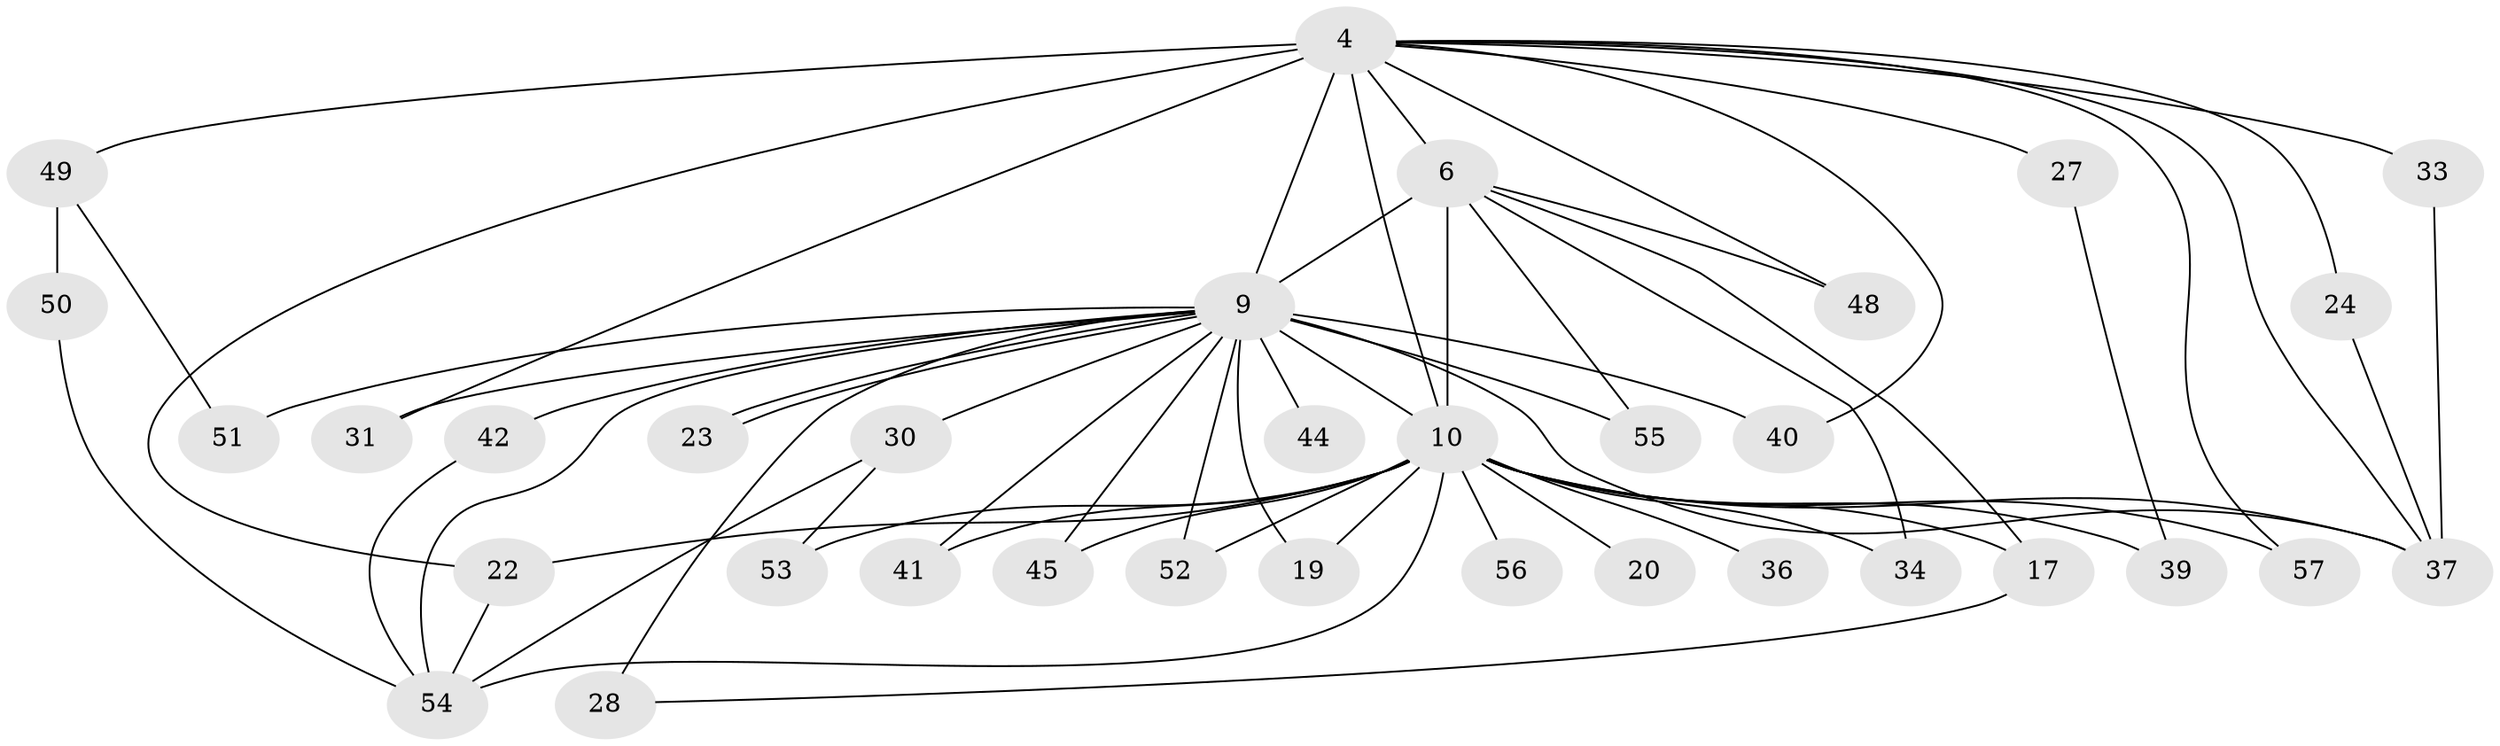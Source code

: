 // original degree distribution, {11: 0.03508771929824561, 18: 0.03508771929824561, 14: 0.017543859649122806, 16: 0.017543859649122806, 20: 0.03508771929824561, 15: 0.017543859649122806, 13: 0.017543859649122806, 4: 0.07017543859649122, 3: 0.19298245614035087, 5: 0.05263157894736842, 2: 0.5087719298245614}
// Generated by graph-tools (version 1.1) at 2025/48/03/04/25 21:48:29]
// undirected, 34 vertices, 62 edges
graph export_dot {
graph [start="1"]
  node [color=gray90,style=filled];
  4 [super="+2"];
  6 [super="+1"];
  9 [super="+5"];
  10 [super="+3+8"];
  17;
  19;
  20;
  22 [super="+12"];
  23;
  24;
  27;
  28 [super="+25"];
  30 [super="+29"];
  31;
  33;
  34;
  36;
  37 [super="+32+21"];
  39 [super="+35"];
  40;
  41 [super="+11+16"];
  42 [super="+38"];
  44;
  45;
  48;
  49 [super="+47+46"];
  50;
  51;
  52;
  53;
  54 [super="+15+43"];
  55;
  56;
  57;
  4 -- 6 [weight=4];
  4 -- 9 [weight=4];
  4 -- 10 [weight=8];
  4 -- 22 [weight=2];
  4 -- 27 [weight=2];
  4 -- 31;
  4 -- 33;
  4 -- 48;
  4 -- 24;
  4 -- 40;
  4 -- 49 [weight=5];
  4 -- 57;
  4 -- 37;
  6 -- 9 [weight=4];
  6 -- 10 [weight=8];
  6 -- 34;
  6 -- 55;
  6 -- 48;
  6 -- 17;
  9 -- 10 [weight=8];
  9 -- 19;
  9 -- 23;
  9 -- 23;
  9 -- 31;
  9 -- 40;
  9 -- 51;
  9 -- 28 [weight=2];
  9 -- 30 [weight=3];
  9 -- 41 [weight=2];
  9 -- 42 [weight=2];
  9 -- 44;
  9 -- 45;
  9 -- 52;
  9 -- 55;
  9 -- 37;
  9 -- 54;
  10 -- 56 [weight=2];
  10 -- 36 [weight=2];
  10 -- 39 [weight=2];
  10 -- 45;
  10 -- 52;
  10 -- 53;
  10 -- 41 [weight=2];
  10 -- 37 [weight=4];
  10 -- 34;
  10 -- 17;
  10 -- 19;
  10 -- 20;
  10 -- 22;
  10 -- 57;
  10 -- 54;
  17 -- 28;
  22 -- 54;
  24 -- 37;
  27 -- 39;
  30 -- 53;
  30 -- 54;
  33 -- 37;
  42 -- 54;
  49 -- 50;
  49 -- 51;
  50 -- 54;
}

